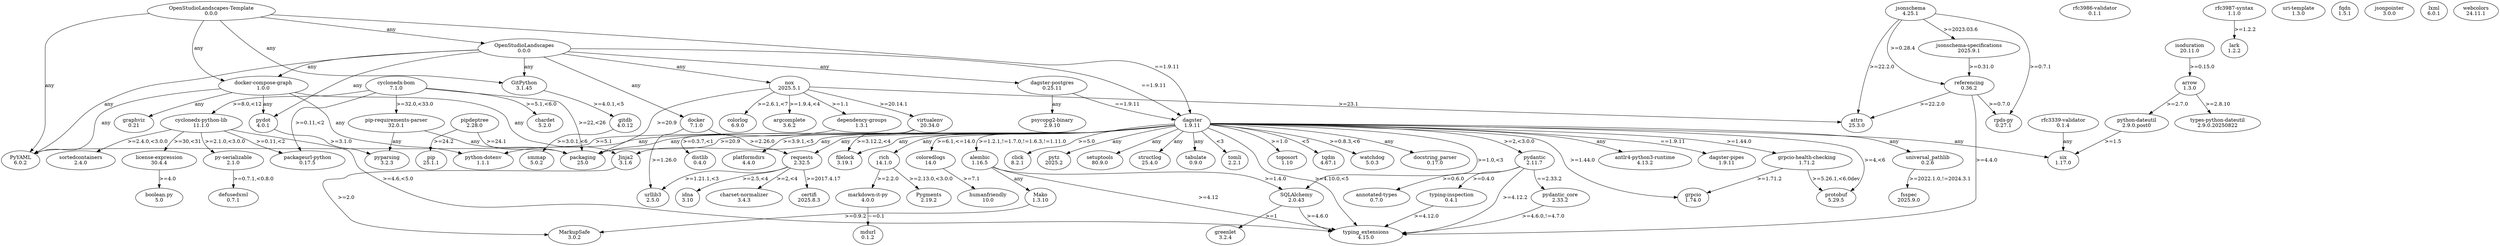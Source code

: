 digraph {
	"annotated-types" [label="annotated-types\n0.7.0"]
	"antlr4-python3-runtime" [label="antlr4-python3-runtime\n4.13.2"]
	"boolean-py" [label="boolean.py\n5.0"]
	"charset-normalizer" [label="charset-normalizer\n3.4.3"]
	"cyclonedx-bom" -> "cyclonedx-python-lib" [label=">=8.0,<12"]
	"cyclonedx-bom" -> "packageurl-python" [label=">=0.11,<2"]
	"cyclonedx-bom" -> "pip-requirements-parser" [label=">=32.0,<33.0"]
	"cyclonedx-bom" -> chardet [label=">=5.1,<6.0"]
	"cyclonedx-bom" -> packaging [label=">=22,<26"]
	"cyclonedx-bom" [label="cyclonedx-bom\n7.1.0"]
	"cyclonedx-python-lib" -> "license-expression" [label=">=30,<31"]
	"cyclonedx-python-lib" -> "packageurl-python" [label=">=0.11,<2"]
	"cyclonedx-python-lib" -> "py-serializable" [label=">=2.1.0,<3.0.0"]
	"cyclonedx-python-lib" -> "typing-extensions" [label=">=4.6,<5.0"]
	"cyclonedx-python-lib" -> sortedcontainers [label=">=2.4.0,<3.0.0"]
	"cyclonedx-python-lib" [label="cyclonedx-python-lib\n11.1.0"]
	"dagster-pipes" [label="dagster-pipes\n1.9.11"]
	"dagster-postgres" -> "psycopg2-binary" [label=any]
	"dagster-postgres" -> dagster [label="==1.9.11"]
	"dagster-postgres" [label="dagster-postgres\n0.25.11"]
	"dependency-groups" -> packaging [label=any]
	"dependency-groups" [label="dependency-groups\n1.3.1"]
	"docker-compose-graph" -> "python-dotenv" [label=any]
	"docker-compose-graph" -> graphviz [label=any]
	"docker-compose-graph" -> jinja2 [label=any]
	"docker-compose-graph" -> pydot [label=any]
	"docker-compose-graph" -> pyyaml [label=any]
	"docker-compose-graph" [label="docker-compose-graph\n1.0.0"]
	"docstring-parser" [label="docstring_parser\n0.17.0"]
	"grpcio-health-checking" -> grpcio [label=">=1.71.2"]
	"grpcio-health-checking" -> protobuf [label=">=5.26.1,<6.0dev"]
	"grpcio-health-checking" [label="grpcio-health-checking\n1.71.2"]
	"jsonschema-specifications" -> referencing [label=">=0.31.0"]
	"jsonschema-specifications" [label="jsonschema-specifications\n2025.9.1"]
	"license-expression" -> "boolean-py" [label=">=4.0"]
	"license-expression" [label="license-expression\n30.4.4"]
	"markdown-it-py" -> mdurl [label="~=0.1"]
	"markdown-it-py" [label="markdown-it-py\n4.0.0"]
	"openstudiolandscapes-template" -> "docker-compose-graph" [label=any]
	"openstudiolandscapes-template" -> dagster [label="==1.9.11"]
	"openstudiolandscapes-template" -> gitpython [label=any]
	"openstudiolandscapes-template" -> openstudiolandscapes [label=any]
	"openstudiolandscapes-template" -> pyyaml [label=any]
	"openstudiolandscapes-template" [label="OpenStudioLandscapes-Template\n0.0.0"]
	"packageurl-python" [label="packageurl-python\n0.17.5"]
	"pip-requirements-parser" -> packaging [label=any]
	"pip-requirements-parser" -> pyparsing [label=any]
	"pip-requirements-parser" [label="pip-requirements-parser\n32.0.1"]
	"psycopg2-binary" [label="psycopg2-binary\n2.9.10"]
	"py-serializable" -> defusedxml [label=">=0.7.1,<0.8.0"]
	"py-serializable" [label="py-serializable\n2.1.0"]
	"pydantic-core" -> "typing-extensions" [label=">=4.6.0,!=4.7.0"]
	"pydantic-core" [label="pydantic_core\n2.33.2"]
	"python-dateutil" -> six [label=">=1.5"]
	"python-dateutil" [label="python-dateutil\n2.9.0.post0"]
	"python-dotenv" [label="python-dotenv\n1.1.1"]
	"rfc3339-validator" -> six [label=any]
	"rfc3339-validator" [label="rfc3339-validator\n0.1.4"]
	"rfc3986-validator" [label="rfc3986-validator\n0.1.1"]
	"rfc3987-syntax" -> lark [label=">=1.2.2"]
	"rfc3987-syntax" [label="rfc3987-syntax\n1.1.0"]
	"rpds-py" [label="rpds-py\n0.27.1"]
	"types-python-dateutil" [label="types-python-dateutil\n2.9.0.20250822"]
	"typing-extensions" [label="typing_extensions\n4.15.0"]
	"typing-inspection" -> "typing-extensions" [label=">=4.12.0"]
	"typing-inspection" [label="typing-inspection\n0.4.1"]
	"universal-pathlib" -> fsspec [label=">=2022.1.0,!=2024.3.1"]
	"universal-pathlib" [label="universal_pathlib\n0.2.6"]
	"uri-template" [label="uri-template\n1.3.0"]
	alembic -> "typing-extensions" [label=">=4.12"]
	alembic -> mako [label=any]
	alembic -> sqlalchemy [label=">=1.4.0"]
	alembic [label="alembic\n1.16.5"]
	argcomplete [label="argcomplete\n3.6.2"]
	arrow -> "python-dateutil" [label=">=2.7.0"]
	arrow -> "types-python-dateutil" [label=">=2.8.10"]
	arrow [label="arrow\n1.3.0"]
	attrs [label="attrs\n25.3.0"]
	certifi [label="certifi\n2025.8.3"]
	chardet [label="chardet\n5.2.0"]
	click [label="click\n8.2.1"]
	coloredlogs -> humanfriendly [label=">=7.1"]
	coloredlogs [label="coloredlogs\n14.0"]
	colorlog [label="colorlog\n6.9.0"]
	dagster -> "antlr4-python3-runtime" [label=any]
	dagster -> "dagster-pipes" [label="==1.9.11"]
	dagster -> "docstring-parser" [label=any]
	dagster -> "grpcio-health-checking" [label=">=1.44.0"]
	dagster -> "python-dotenv" [label=any]
	dagster -> "typing-extensions" [label=">=4.10.0,<5"]
	dagster -> "universal-pathlib" [label=any]
	dagster -> alembic [label=">=1.2.1,!=1.7.0,!=1.6.3,!=1.11.0"]
	dagster -> click [label=">=5.0"]
	dagster -> coloredlogs [label=">=6.1,<=14.0"]
	dagster -> filelock [label=any]
	dagster -> grpcio [label=">=1.44.0"]
	dagster -> jinja2 [label=any]
	dagster -> packaging [label=">=20.9"]
	dagster -> protobuf [label=">=4,<6"]
	dagster -> pydantic [label=">=2,<3.0.0"]
	dagster -> pytz [label=any]
	dagster -> pyyaml [label=">=5.1"]
	dagster -> requests [label=any]
	dagster -> rich [label=any]
	dagster -> setuptools [label=any]
	dagster -> six [label=any]
	dagster -> sqlalchemy [label=">=1.0,<3"]
	dagster -> structlog [label=any]
	dagster -> tabulate [label=any]
	dagster -> tomli [label="<3"]
	dagster -> toposort [label=">=1.0"]
	dagster -> tqdm [label="<5"]
	dagster -> watchdog [label=">=0.8.3,<6"]
	dagster [label="dagster\n1.9.11"]
	defusedxml [label="defusedxml\n0.7.1"]
	distlib [label="distlib\n0.4.0"]
	docker -> requests [label=">=2.26.0"]
	docker -> urllib3 [label=">=1.26.0"]
	docker [label="docker\n7.1.0"]
	filelock [label="filelock\n3.19.1"]
	fqdn [label="fqdn\n1.5.1"]
	fsspec [label="fsspec\n2025.9.0"]
	gitdb -> smmap [label=">=3.0.1,<6"]
	gitdb [label="gitdb\n4.0.12"]
	gitpython -> gitdb [label=">=4.0.1,<5"]
	gitpython [label="GitPython\n3.1.45"]
	graphviz [label="graphviz\n0.21"]
	greenlet [label="greenlet\n3.2.4"]
	grpcio [label="grpcio\n1.74.0"]
	humanfriendly [label="humanfriendly\n10.0"]
	idna [label="idna\n3.10"]
	isoduration -> arrow [label=">=0.15.0"]
	isoduration [label="isoduration\n20.11.0"]
	jinja2 -> markupsafe [label=">=2.0"]
	jinja2 [label="Jinja2\n3.1.6"]
	jsonpointer [label="jsonpointer\n3.0.0"]
	jsonschema -> "jsonschema-specifications" [label=">=2023.03.6"]
	jsonschema -> "rpds-py" [label=">=0.7.1"]
	jsonschema -> attrs [label=">=22.2.0"]
	jsonschema -> referencing [label=">=0.28.4"]
	jsonschema [label="jsonschema\n4.25.1"]
	lark [label="lark\n1.2.2"]
	lxml [label="lxml\n6.0.1"]
	mako -> markupsafe [label=">=0.9.2"]
	mako [label="Mako\n1.3.10"]
	markupsafe [label="MarkupSafe\n3.0.2"]
	mdurl [label="mdurl\n0.1.2"]
	nox -> "dependency-groups" [label=">=1.1"]
	nox -> argcomplete [label=">=1.9.4,<4"]
	nox -> attrs [label=">=23.1"]
	nox -> colorlog [label=">=2.6.1,<7"]
	nox -> packaging [label=">=20.9"]
	nox -> virtualenv [label=">=20.14.1"]
	nox [label="nox\n2025.5.1"]
	openstudiolandscapes -> "dagster-postgres" [label=any]
	openstudiolandscapes -> "docker-compose-graph" [label=any]
	openstudiolandscapes -> dagster [label="==1.9.11"]
	openstudiolandscapes -> docker [label=any]
	openstudiolandscapes -> gitpython [label=any]
	openstudiolandscapes -> nox [label=any]
	openstudiolandscapes -> pydot [label=any]
	openstudiolandscapes -> pyyaml [label=any]
	openstudiolandscapes [label="OpenStudioLandscapes\n0.0.0"]
	packaging [label="packaging\n25.0"]
	pip [label="pip\n25.1.1"]
	pipdeptree -> packaging [label=">=24.1"]
	pipdeptree -> pip [label=">=24.2"]
	pipdeptree [label="pipdeptree\n2.28.0"]
	platformdirs [label="platformdirs\n4.4.0"]
	protobuf [label="protobuf\n5.29.5"]
	pydantic -> "annotated-types" [label=">=0.6.0"]
	pydantic -> "pydantic-core" [label="==2.33.2"]
	pydantic -> "typing-extensions" [label=">=4.12.2"]
	pydantic -> "typing-inspection" [label=">=0.4.0"]
	pydantic [label="pydantic\n2.11.7"]
	pydot -> pyparsing [label=">=3.1.0"]
	pydot [label="pydot\n4.0.1"]
	pygments [label="Pygments\n2.19.2"]
	pyparsing [label="pyparsing\n3.2.3"]
	pytz [label="pytz\n2025.2"]
	pyyaml [label="PyYAML\n6.0.2"]
	referencing -> "rpds-py" [label=">=0.7.0"]
	referencing -> "typing-extensions" [label=">=4.4.0"]
	referencing -> attrs [label=">=22.2.0"]
	referencing [label="referencing\n0.36.2"]
	requests -> "charset-normalizer" [label=">=2,<4"]
	requests -> certifi [label=">=2017.4.17"]
	requests -> idna [label=">=2.5,<4"]
	requests -> urllib3 [label=">=1.21.1,<3"]
	requests [label="requests\n2.32.5"]
	rich -> "markdown-it-py" [label=">=2.2.0"]
	rich -> pygments [label=">=2.13.0,<3.0.0"]
	rich [label="rich\n14.1.0"]
	setuptools [label="setuptools\n80.9.0"]
	six [label="six\n1.17.0"]
	smmap [label="smmap\n5.0.2"]
	sortedcontainers [label="sortedcontainers\n2.4.0"]
	sqlalchemy -> "typing-extensions" [label=">=4.6.0"]
	sqlalchemy -> greenlet [label=">=1"]
	sqlalchemy [label="SQLAlchemy\n2.0.43"]
	structlog [label="structlog\n25.4.0"]
	tabulate [label="tabulate\n0.9.0"]
	tomli [label="tomli\n2.2.1"]
	toposort [label="toposort\n1.10"]
	tqdm [label="tqdm\n4.67.1"]
	urllib3 [label="urllib3\n2.5.0"]
	virtualenv -> distlib [label=">=0.3.7,<1"]
	virtualenv -> filelock [label=">=3.12.2,<4"]
	virtualenv -> platformdirs [label=">=3.9.1,<5"]
	virtualenv [label="virtualenv\n20.34.0"]
	watchdog [label="watchdog\n5.0.3"]
	webcolors [label="webcolors\n24.11.1"]
}

